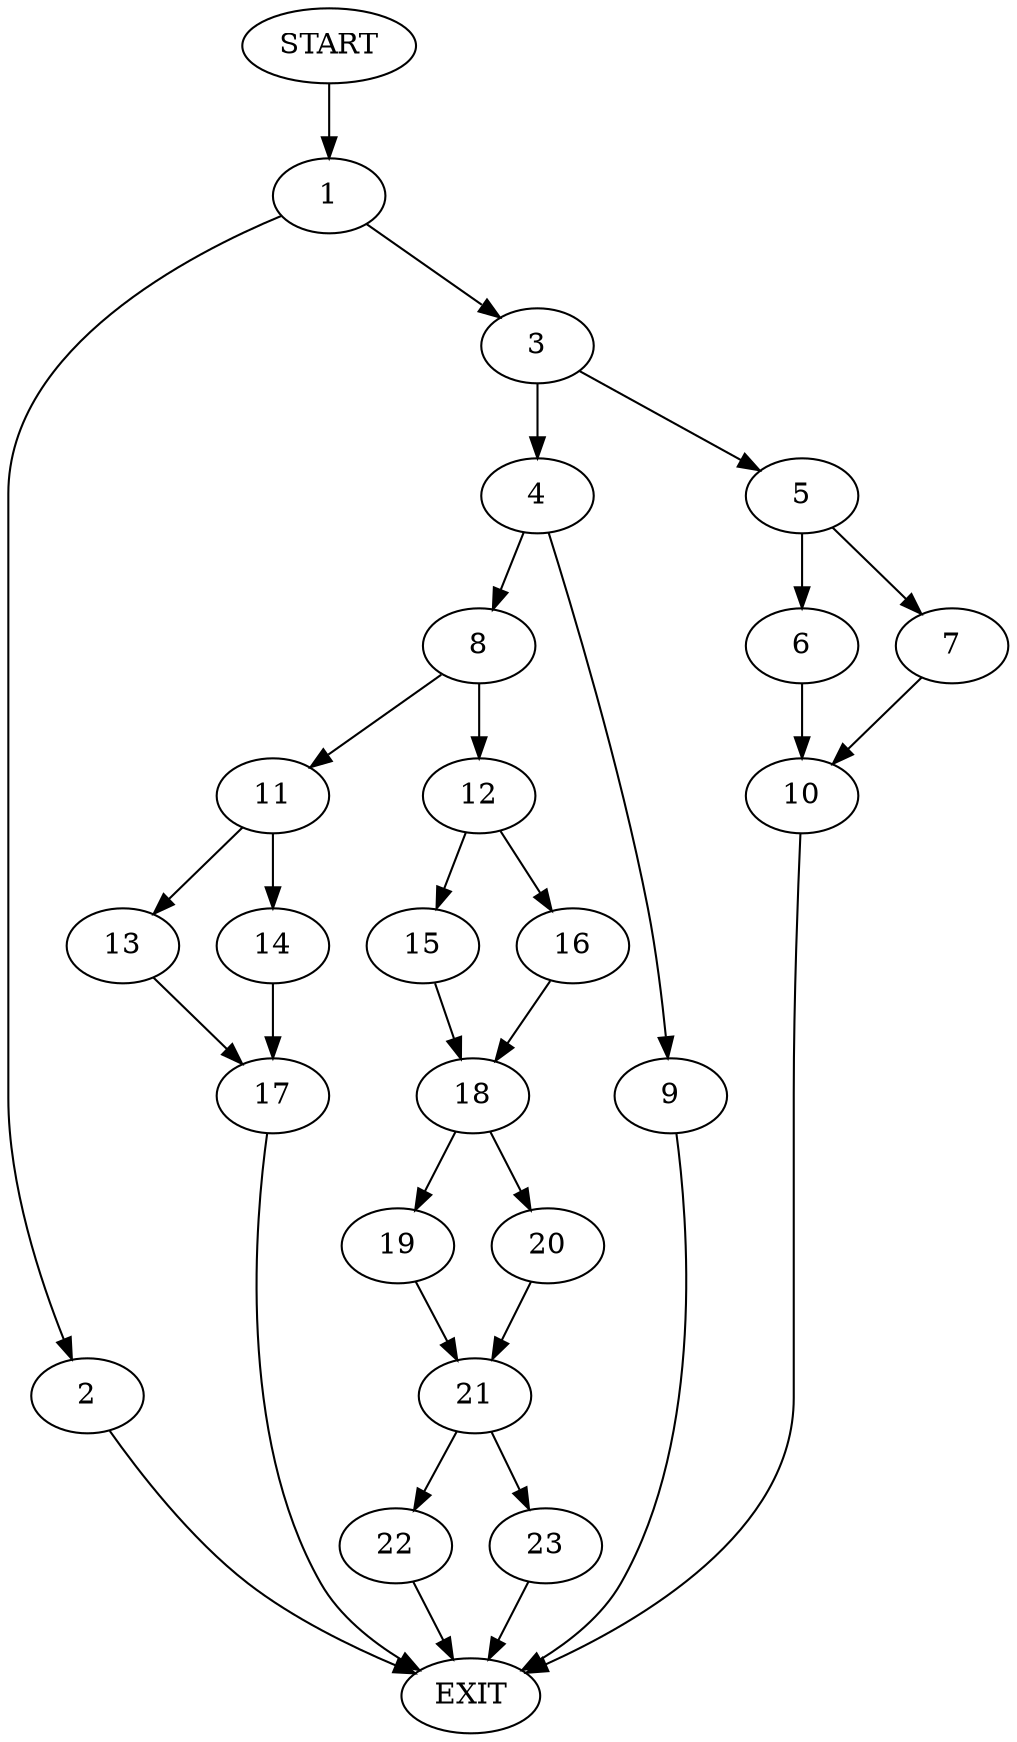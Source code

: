 digraph {
0 [label="START"]
24 [label="EXIT"]
0 -> 1
1 -> 2
1 -> 3
3 -> 4
3 -> 5
2 -> 24
5 -> 6
5 -> 7
4 -> 8
4 -> 9
6 -> 10
7 -> 10
10 -> 24
9 -> 24
8 -> 11
8 -> 12
11 -> 13
11 -> 14
12 -> 15
12 -> 16
13 -> 17
14 -> 17
17 -> 24
15 -> 18
16 -> 18
18 -> 19
18 -> 20
19 -> 21
20 -> 21
21 -> 22
21 -> 23
23 -> 24
22 -> 24
}
